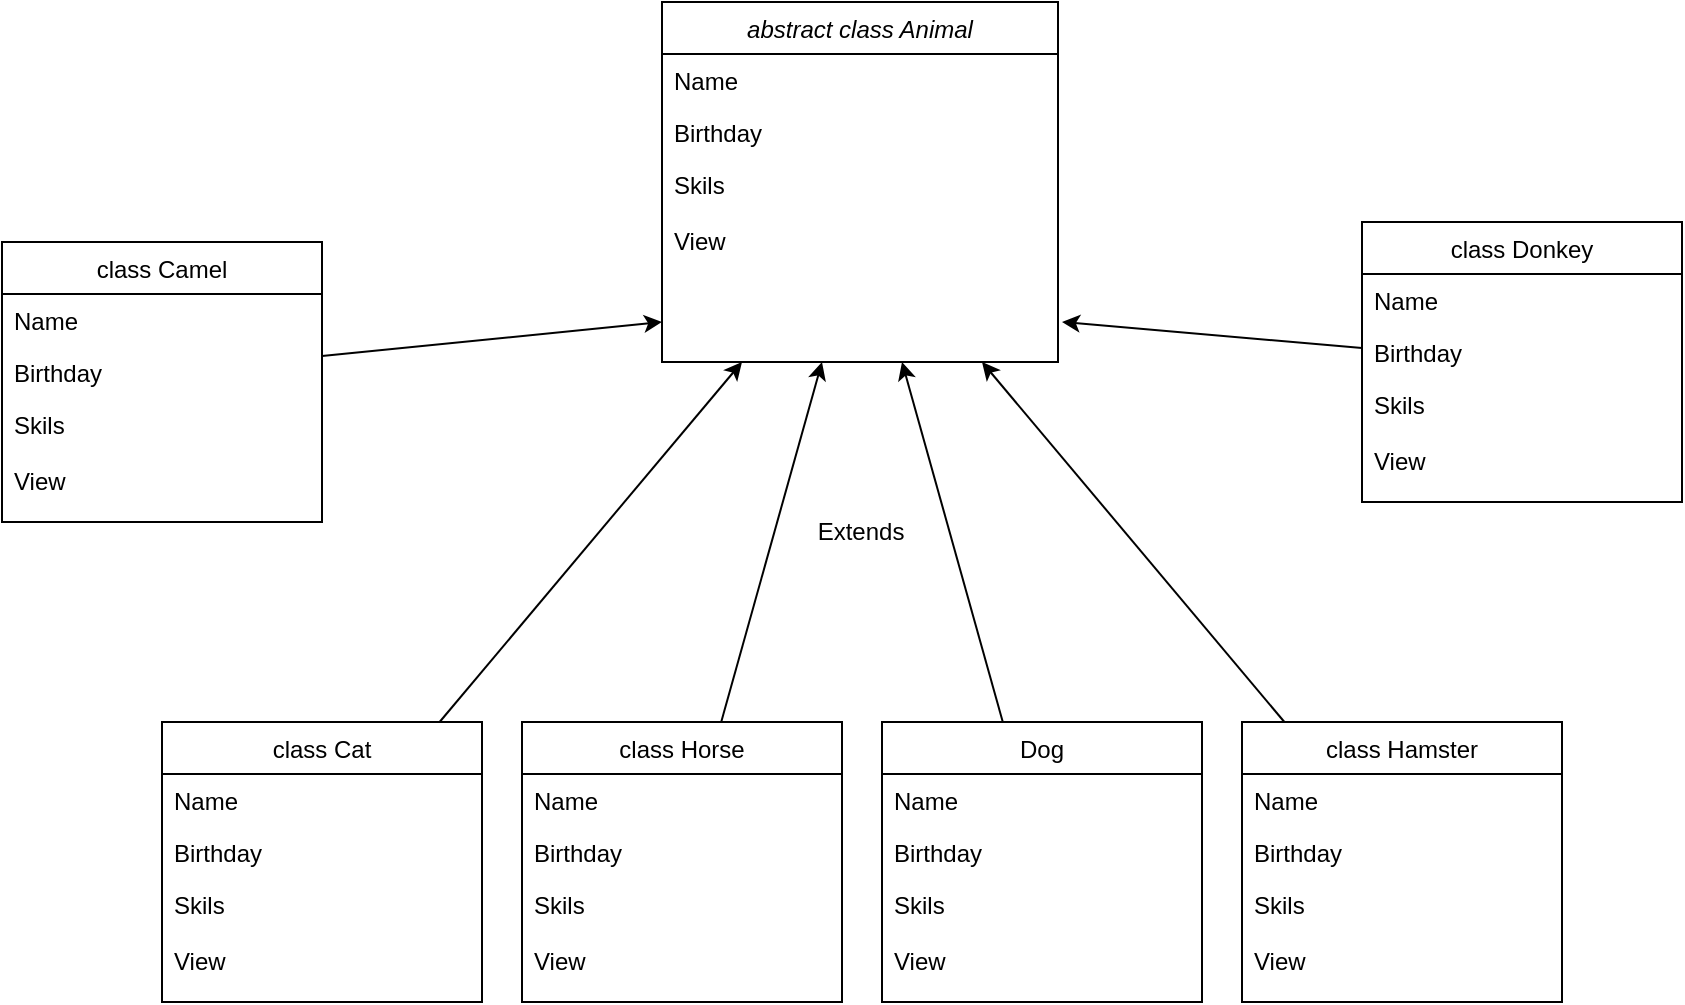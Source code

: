<mxfile version="24.7.1" type="device">
  <diagram id="C5RBs43oDa-KdzZeNtuy" name="Page-1">
    <mxGraphModel dx="880" dy="434" grid="1" gridSize="10" guides="1" tooltips="1" connect="1" arrows="1" fold="1" page="1" pageScale="1" pageWidth="827" pageHeight="1169" math="0" shadow="0">
      <root>
        <mxCell id="WIyWlLk6GJQsqaUBKTNV-0" />
        <mxCell id="WIyWlLk6GJQsqaUBKTNV-1" parent="WIyWlLk6GJQsqaUBKTNV-0" />
        <mxCell id="zkfFHV4jXpPFQw0GAbJ--0" value="abstract class Animal" style="swimlane;fontStyle=2;align=center;verticalAlign=top;childLayout=stackLayout;horizontal=1;startSize=26;horizontalStack=0;resizeParent=1;resizeLast=0;collapsible=1;marginBottom=0;rounded=0;shadow=0;strokeWidth=1;" parent="WIyWlLk6GJQsqaUBKTNV-1" vertex="1">
          <mxGeometry x="350" y="90" width="198" height="180" as="geometry">
            <mxRectangle x="230" y="140" width="160" height="26" as="alternateBounds" />
          </mxGeometry>
        </mxCell>
        <mxCell id="zkfFHV4jXpPFQw0GAbJ--1" value="Name" style="text;align=left;verticalAlign=top;spacingLeft=4;spacingRight=4;overflow=hidden;rotatable=0;points=[[0,0.5],[1,0.5]];portConstraint=eastwest;" parent="zkfFHV4jXpPFQw0GAbJ--0" vertex="1">
          <mxGeometry y="26" width="198" height="26" as="geometry" />
        </mxCell>
        <mxCell id="zkfFHV4jXpPFQw0GAbJ--2" value="Birthday" style="text;align=left;verticalAlign=top;spacingLeft=4;spacingRight=4;overflow=hidden;rotatable=0;points=[[0,0.5],[1,0.5]];portConstraint=eastwest;rounded=0;shadow=0;html=0;" parent="zkfFHV4jXpPFQw0GAbJ--0" vertex="1">
          <mxGeometry y="52" width="198" height="26" as="geometry" />
        </mxCell>
        <mxCell id="zkfFHV4jXpPFQw0GAbJ--3" value="Skils&#xa;&#xa;View" style="text;align=left;verticalAlign=top;spacingLeft=4;spacingRight=4;overflow=hidden;rotatable=0;points=[[0,0.5],[1,0.5]];portConstraint=eastwest;rounded=0;shadow=0;html=0;" parent="zkfFHV4jXpPFQw0GAbJ--0" vertex="1">
          <mxGeometry y="78" width="198" height="62" as="geometry" />
        </mxCell>
        <mxCell id="zkfFHV4jXpPFQw0GAbJ--6" value="class Camel" style="swimlane;fontStyle=0;align=center;verticalAlign=top;childLayout=stackLayout;horizontal=1;startSize=26;horizontalStack=0;resizeParent=1;resizeLast=0;collapsible=1;marginBottom=0;rounded=0;shadow=0;strokeWidth=1;" parent="WIyWlLk6GJQsqaUBKTNV-1" vertex="1">
          <mxGeometry x="20" y="210" width="160" height="140" as="geometry">
            <mxRectangle x="130" y="380" width="160" height="26" as="alternateBounds" />
          </mxGeometry>
        </mxCell>
        <mxCell id="zkfFHV4jXpPFQw0GAbJ--7" value="Name" style="text;align=left;verticalAlign=top;spacingLeft=4;spacingRight=4;overflow=hidden;rotatable=0;points=[[0,0.5],[1,0.5]];portConstraint=eastwest;" parent="zkfFHV4jXpPFQw0GAbJ--6" vertex="1">
          <mxGeometry y="26" width="160" height="26" as="geometry" />
        </mxCell>
        <mxCell id="3O7PEvD0IZOW2spXpPai-25" style="edgeStyle=none;rounded=0;orthogonalLoop=1;jettySize=auto;html=1;" edge="1" parent="zkfFHV4jXpPFQw0GAbJ--6" source="zkfFHV4jXpPFQw0GAbJ--8">
          <mxGeometry relative="1" as="geometry">
            <mxPoint x="330" y="40" as="targetPoint" />
          </mxGeometry>
        </mxCell>
        <mxCell id="zkfFHV4jXpPFQw0GAbJ--8" value="Birthday" style="text;align=left;verticalAlign=top;spacingLeft=4;spacingRight=4;overflow=hidden;rotatable=0;points=[[0,0.5],[1,0.5]];portConstraint=eastwest;rounded=0;shadow=0;html=0;" parent="zkfFHV4jXpPFQw0GAbJ--6" vertex="1">
          <mxGeometry y="52" width="160" height="26" as="geometry" />
        </mxCell>
        <mxCell id="zkfFHV4jXpPFQw0GAbJ--10" value="Skils&#xa;&#xa;View" style="text;align=left;verticalAlign=top;spacingLeft=4;spacingRight=4;overflow=hidden;rotatable=0;points=[[0,0.5],[1,0.5]];portConstraint=eastwest;fontStyle=0" parent="zkfFHV4jXpPFQw0GAbJ--6" vertex="1">
          <mxGeometry y="78" width="160" height="54" as="geometry" />
        </mxCell>
        <mxCell id="3O7PEvD0IZOW2spXpPai-26" style="edgeStyle=none;rounded=0;orthogonalLoop=1;jettySize=auto;html=1;" edge="1" parent="WIyWlLk6GJQsqaUBKTNV-1" source="3O7PEvD0IZOW2spXpPai-1">
          <mxGeometry relative="1" as="geometry">
            <mxPoint x="390" y="270" as="targetPoint" />
          </mxGeometry>
        </mxCell>
        <mxCell id="3O7PEvD0IZOW2spXpPai-1" value="class Cat" style="swimlane;fontStyle=0;align=center;verticalAlign=top;childLayout=stackLayout;horizontal=1;startSize=26;horizontalStack=0;resizeParent=1;resizeLast=0;collapsible=1;marginBottom=0;rounded=0;shadow=0;strokeWidth=1;" vertex="1" parent="WIyWlLk6GJQsqaUBKTNV-1">
          <mxGeometry x="100" y="450" width="160" height="140" as="geometry">
            <mxRectangle x="130" y="380" width="160" height="26" as="alternateBounds" />
          </mxGeometry>
        </mxCell>
        <mxCell id="3O7PEvD0IZOW2spXpPai-2" value="Name" style="text;align=left;verticalAlign=top;spacingLeft=4;spacingRight=4;overflow=hidden;rotatable=0;points=[[0,0.5],[1,0.5]];portConstraint=eastwest;" vertex="1" parent="3O7PEvD0IZOW2spXpPai-1">
          <mxGeometry y="26" width="160" height="26" as="geometry" />
        </mxCell>
        <mxCell id="3O7PEvD0IZOW2spXpPai-3" value="Birthday" style="text;align=left;verticalAlign=top;spacingLeft=4;spacingRight=4;overflow=hidden;rotatable=0;points=[[0,0.5],[1,0.5]];portConstraint=eastwest;rounded=0;shadow=0;html=0;" vertex="1" parent="3O7PEvD0IZOW2spXpPai-1">
          <mxGeometry y="52" width="160" height="26" as="geometry" />
        </mxCell>
        <mxCell id="3O7PEvD0IZOW2spXpPai-4" value="Skils&#xa;&#xa;View" style="text;align=left;verticalAlign=top;spacingLeft=4;spacingRight=4;overflow=hidden;rotatable=0;points=[[0,0.5],[1,0.5]];portConstraint=eastwest;fontStyle=0" vertex="1" parent="3O7PEvD0IZOW2spXpPai-1">
          <mxGeometry y="78" width="160" height="54" as="geometry" />
        </mxCell>
        <mxCell id="3O7PEvD0IZOW2spXpPai-27" style="edgeStyle=none;rounded=0;orthogonalLoop=1;jettySize=auto;html=1;" edge="1" parent="WIyWlLk6GJQsqaUBKTNV-1" source="3O7PEvD0IZOW2spXpPai-5">
          <mxGeometry relative="1" as="geometry">
            <mxPoint x="430" y="270" as="targetPoint" />
          </mxGeometry>
        </mxCell>
        <mxCell id="3O7PEvD0IZOW2spXpPai-5" value="class Horse" style="swimlane;fontStyle=0;align=center;verticalAlign=top;childLayout=stackLayout;horizontal=1;startSize=26;horizontalStack=0;resizeParent=1;resizeLast=0;collapsible=1;marginBottom=0;rounded=0;shadow=0;strokeWidth=1;" vertex="1" parent="WIyWlLk6GJQsqaUBKTNV-1">
          <mxGeometry x="280" y="450" width="160" height="140" as="geometry">
            <mxRectangle x="130" y="380" width="160" height="26" as="alternateBounds" />
          </mxGeometry>
        </mxCell>
        <mxCell id="3O7PEvD0IZOW2spXpPai-6" value="Name" style="text;align=left;verticalAlign=top;spacingLeft=4;spacingRight=4;overflow=hidden;rotatable=0;points=[[0,0.5],[1,0.5]];portConstraint=eastwest;" vertex="1" parent="3O7PEvD0IZOW2spXpPai-5">
          <mxGeometry y="26" width="160" height="26" as="geometry" />
        </mxCell>
        <mxCell id="3O7PEvD0IZOW2spXpPai-7" value="Birthday" style="text;align=left;verticalAlign=top;spacingLeft=4;spacingRight=4;overflow=hidden;rotatable=0;points=[[0,0.5],[1,0.5]];portConstraint=eastwest;rounded=0;shadow=0;html=0;" vertex="1" parent="3O7PEvD0IZOW2spXpPai-5">
          <mxGeometry y="52" width="160" height="26" as="geometry" />
        </mxCell>
        <mxCell id="3O7PEvD0IZOW2spXpPai-8" value="Skils&#xa;&#xa;View" style="text;align=left;verticalAlign=top;spacingLeft=4;spacingRight=4;overflow=hidden;rotatable=0;points=[[0,0.5],[1,0.5]];portConstraint=eastwest;fontStyle=0" vertex="1" parent="3O7PEvD0IZOW2spXpPai-5">
          <mxGeometry y="78" width="160" height="54" as="geometry" />
        </mxCell>
        <mxCell id="3O7PEvD0IZOW2spXpPai-28" style="edgeStyle=none;rounded=0;orthogonalLoop=1;jettySize=auto;html=1;" edge="1" parent="WIyWlLk6GJQsqaUBKTNV-1" source="3O7PEvD0IZOW2spXpPai-13">
          <mxGeometry relative="1" as="geometry">
            <mxPoint x="470" y="270" as="targetPoint" />
          </mxGeometry>
        </mxCell>
        <mxCell id="3O7PEvD0IZOW2spXpPai-13" value="Dog" style="swimlane;fontStyle=0;align=center;verticalAlign=top;childLayout=stackLayout;horizontal=1;startSize=26;horizontalStack=0;resizeParent=1;resizeLast=0;collapsible=1;marginBottom=0;rounded=0;shadow=0;strokeWidth=1;" vertex="1" parent="WIyWlLk6GJQsqaUBKTNV-1">
          <mxGeometry x="460" y="450" width="160" height="140" as="geometry">
            <mxRectangle x="130" y="380" width="160" height="26" as="alternateBounds" />
          </mxGeometry>
        </mxCell>
        <mxCell id="3O7PEvD0IZOW2spXpPai-14" value="Name" style="text;align=left;verticalAlign=top;spacingLeft=4;spacingRight=4;overflow=hidden;rotatable=0;points=[[0,0.5],[1,0.5]];portConstraint=eastwest;" vertex="1" parent="3O7PEvD0IZOW2spXpPai-13">
          <mxGeometry y="26" width="160" height="26" as="geometry" />
        </mxCell>
        <mxCell id="3O7PEvD0IZOW2spXpPai-15" value="Birthday" style="text;align=left;verticalAlign=top;spacingLeft=4;spacingRight=4;overflow=hidden;rotatable=0;points=[[0,0.5],[1,0.5]];portConstraint=eastwest;rounded=0;shadow=0;html=0;" vertex="1" parent="3O7PEvD0IZOW2spXpPai-13">
          <mxGeometry y="52" width="160" height="26" as="geometry" />
        </mxCell>
        <mxCell id="3O7PEvD0IZOW2spXpPai-16" value="Skils&#xa;&#xa;View" style="text;align=left;verticalAlign=top;spacingLeft=4;spacingRight=4;overflow=hidden;rotatable=0;points=[[0,0.5],[1,0.5]];portConstraint=eastwest;fontStyle=0" vertex="1" parent="3O7PEvD0IZOW2spXpPai-13">
          <mxGeometry y="78" width="160" height="54" as="geometry" />
        </mxCell>
        <mxCell id="3O7PEvD0IZOW2spXpPai-30" style="edgeStyle=none;rounded=0;orthogonalLoop=1;jettySize=auto;html=1;" edge="1" parent="WIyWlLk6GJQsqaUBKTNV-1" source="3O7PEvD0IZOW2spXpPai-17">
          <mxGeometry relative="1" as="geometry">
            <mxPoint x="550" y="250" as="targetPoint" />
          </mxGeometry>
        </mxCell>
        <mxCell id="3O7PEvD0IZOW2spXpPai-17" value="class Donkey" style="swimlane;fontStyle=0;align=center;verticalAlign=top;childLayout=stackLayout;horizontal=1;startSize=26;horizontalStack=0;resizeParent=1;resizeLast=0;collapsible=1;marginBottom=0;rounded=0;shadow=0;strokeWidth=1;" vertex="1" parent="WIyWlLk6GJQsqaUBKTNV-1">
          <mxGeometry x="700" y="200" width="160" height="140" as="geometry">
            <mxRectangle x="130" y="380" width="160" height="26" as="alternateBounds" />
          </mxGeometry>
        </mxCell>
        <mxCell id="3O7PEvD0IZOW2spXpPai-18" value="Name" style="text;align=left;verticalAlign=top;spacingLeft=4;spacingRight=4;overflow=hidden;rotatable=0;points=[[0,0.5],[1,0.5]];portConstraint=eastwest;" vertex="1" parent="3O7PEvD0IZOW2spXpPai-17">
          <mxGeometry y="26" width="160" height="26" as="geometry" />
        </mxCell>
        <mxCell id="3O7PEvD0IZOW2spXpPai-19" value="Birthday" style="text;align=left;verticalAlign=top;spacingLeft=4;spacingRight=4;overflow=hidden;rotatable=0;points=[[0,0.5],[1,0.5]];portConstraint=eastwest;rounded=0;shadow=0;html=0;" vertex="1" parent="3O7PEvD0IZOW2spXpPai-17">
          <mxGeometry y="52" width="160" height="26" as="geometry" />
        </mxCell>
        <mxCell id="3O7PEvD0IZOW2spXpPai-20" value="Skils&#xa;&#xa;View" style="text;align=left;verticalAlign=top;spacingLeft=4;spacingRight=4;overflow=hidden;rotatable=0;points=[[0,0.5],[1,0.5]];portConstraint=eastwest;fontStyle=0" vertex="1" parent="3O7PEvD0IZOW2spXpPai-17">
          <mxGeometry y="78" width="160" height="54" as="geometry" />
        </mxCell>
        <mxCell id="3O7PEvD0IZOW2spXpPai-29" style="edgeStyle=none;rounded=0;orthogonalLoop=1;jettySize=auto;html=1;" edge="1" parent="WIyWlLk6GJQsqaUBKTNV-1" source="3O7PEvD0IZOW2spXpPai-21">
          <mxGeometry relative="1" as="geometry">
            <mxPoint x="510" y="270" as="targetPoint" />
          </mxGeometry>
        </mxCell>
        <mxCell id="3O7PEvD0IZOW2spXpPai-21" value="class Hamster" style="swimlane;fontStyle=0;align=center;verticalAlign=top;childLayout=stackLayout;horizontal=1;startSize=26;horizontalStack=0;resizeParent=1;resizeLast=0;collapsible=1;marginBottom=0;rounded=0;shadow=0;strokeWidth=1;" vertex="1" parent="WIyWlLk6GJQsqaUBKTNV-1">
          <mxGeometry x="640" y="450" width="160" height="140" as="geometry">
            <mxRectangle x="130" y="380" width="160" height="26" as="alternateBounds" />
          </mxGeometry>
        </mxCell>
        <mxCell id="3O7PEvD0IZOW2spXpPai-22" value="Name" style="text;align=left;verticalAlign=top;spacingLeft=4;spacingRight=4;overflow=hidden;rotatable=0;points=[[0,0.5],[1,0.5]];portConstraint=eastwest;" vertex="1" parent="3O7PEvD0IZOW2spXpPai-21">
          <mxGeometry y="26" width="160" height="26" as="geometry" />
        </mxCell>
        <mxCell id="3O7PEvD0IZOW2spXpPai-23" value="Birthday" style="text;align=left;verticalAlign=top;spacingLeft=4;spacingRight=4;overflow=hidden;rotatable=0;points=[[0,0.5],[1,0.5]];portConstraint=eastwest;rounded=0;shadow=0;html=0;" vertex="1" parent="3O7PEvD0IZOW2spXpPai-21">
          <mxGeometry y="52" width="160" height="26" as="geometry" />
        </mxCell>
        <mxCell id="3O7PEvD0IZOW2spXpPai-24" value="Skils&#xa;&#xa;View" style="text;align=left;verticalAlign=top;spacingLeft=4;spacingRight=4;overflow=hidden;rotatable=0;points=[[0,0.5],[1,0.5]];portConstraint=eastwest;fontStyle=0" vertex="1" parent="3O7PEvD0IZOW2spXpPai-21">
          <mxGeometry y="78" width="160" height="54" as="geometry" />
        </mxCell>
        <mxCell id="3O7PEvD0IZOW2spXpPai-31" value="Extends" style="text;html=1;align=center;verticalAlign=middle;resizable=0;points=[];autosize=1;strokeColor=none;fillColor=none;" vertex="1" parent="WIyWlLk6GJQsqaUBKTNV-1">
          <mxGeometry x="414" y="340" width="70" height="30" as="geometry" />
        </mxCell>
      </root>
    </mxGraphModel>
  </diagram>
</mxfile>
